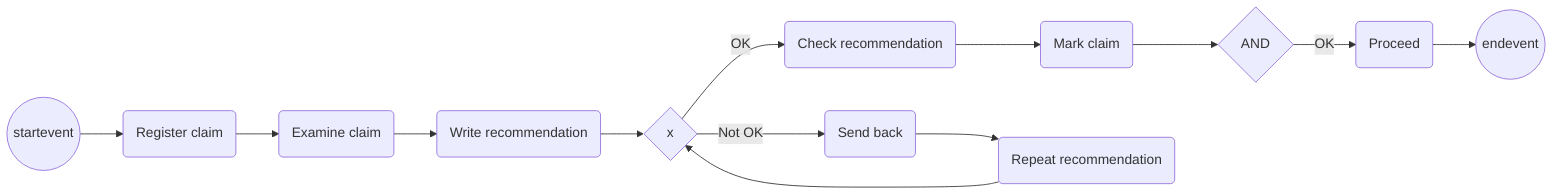 graph LR
1:startevent:((startevent)) --> 2:task:(Register claim)
2:task: --> 3:task:(Examine claim)
3:task: --> 4:task:(Write recommendation)
4:task: --> 5:exclusivegateway:{x}
5:exclusivegateway:{x} --> |OK|6:task:(Check recommendation)
5:exclusivegateway:{x} --> |Not OK|7:task:(Send back)
6:task: --> 8:task:(Mark claim)
8:task: --> 12:exclusivegateway:{AND}
7:task: --> 9:task:(Repeat recommendation)
9:task: --> 5:exclusivegateway:{x}
12:exclusivegateway:{AND} --> |OK|10:task:(Proceed)
10:task: --> 11:endevent:((endevent))